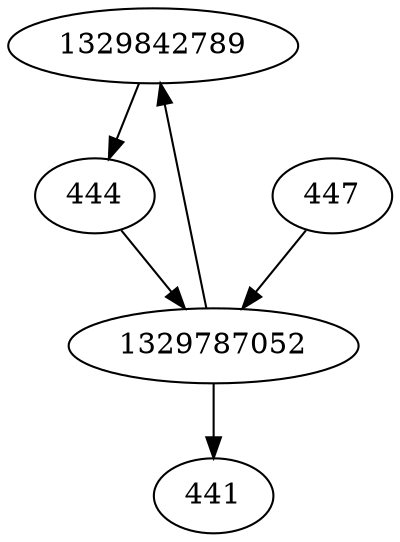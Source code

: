 strict digraph  {
1329842789;
1329787052;
441;
444;
447;
1329842789 -> 444;
1329787052 -> 441;
1329787052 -> 1329842789;
444 -> 1329787052;
447 -> 1329787052;
}
